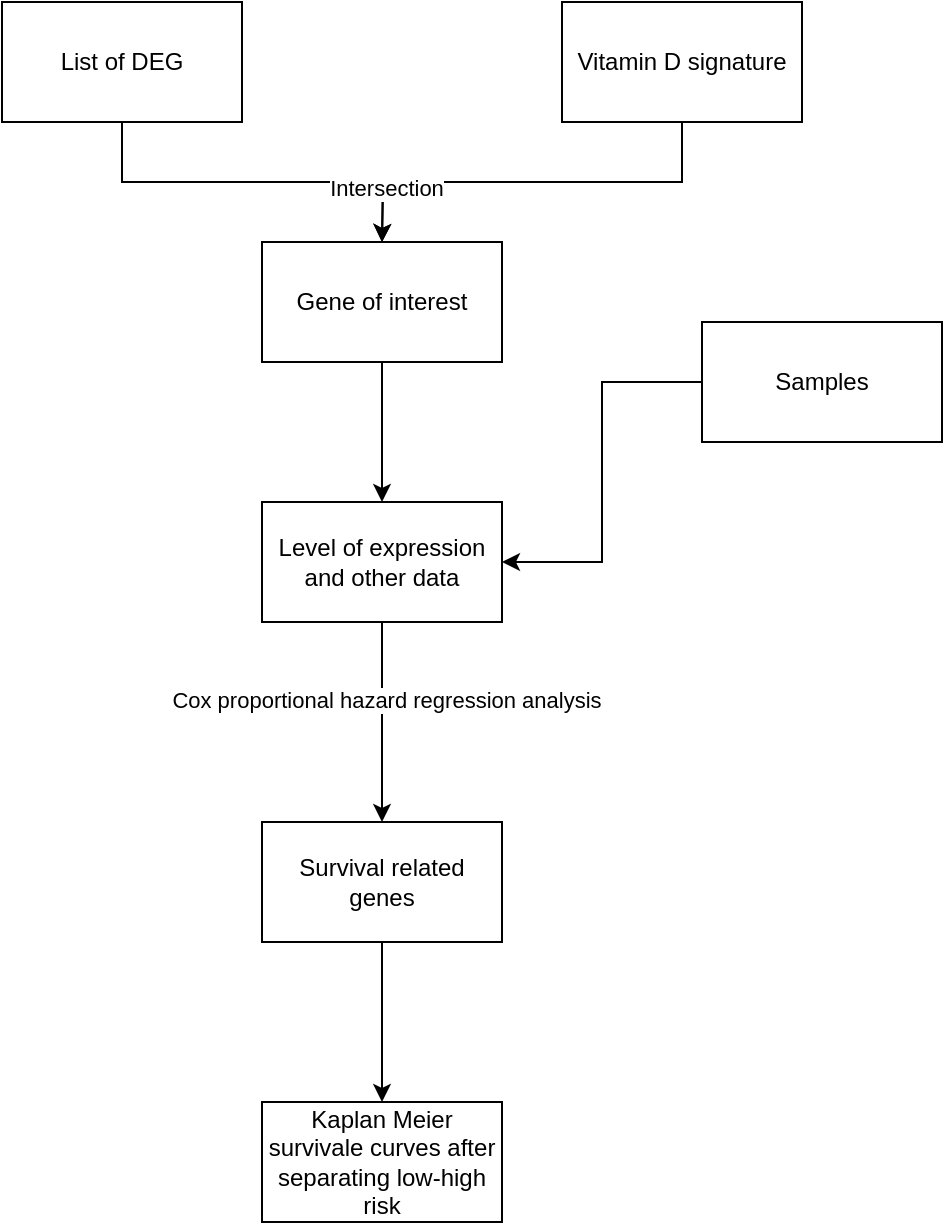 <mxfile version="15.4.0" type="device"><diagram id="vDx-caHwlmbPczKf0Np_" name="Page-1"><mxGraphModel dx="1408" dy="866" grid="1" gridSize="10" guides="1" tooltips="1" connect="1" arrows="1" fold="1" page="1" pageScale="1" pageWidth="827" pageHeight="1169" math="0" shadow="0"><root><mxCell id="0"/><mxCell id="1" parent="0"/><mxCell id="waSX7j9aro9e7fVMWoWR-3" style="edgeStyle=orthogonalEdgeStyle;rounded=0;orthogonalLoop=1;jettySize=auto;html=1;exitX=0.5;exitY=1;exitDx=0;exitDy=0;" edge="1" parent="1" source="waSX7j9aro9e7fVMWoWR-1"><mxGeometry relative="1" as="geometry"><mxPoint x="270" y="160" as="targetPoint"/></mxGeometry></mxCell><mxCell id="waSX7j9aro9e7fVMWoWR-1" value="List of DEG" style="rounded=0;whiteSpace=wrap;html=1;" vertex="1" parent="1"><mxGeometry x="80" y="40" width="120" height="60" as="geometry"/></mxCell><mxCell id="waSX7j9aro9e7fVMWoWR-4" style="edgeStyle=orthogonalEdgeStyle;rounded=0;orthogonalLoop=1;jettySize=auto;html=1;exitX=0.5;exitY=1;exitDx=0;exitDy=0;" edge="1" parent="1" source="waSX7j9aro9e7fVMWoWR-2"><mxGeometry relative="1" as="geometry"><mxPoint x="270" y="160" as="targetPoint"/></mxGeometry></mxCell><mxCell id="waSX7j9aro9e7fVMWoWR-6" value="Intersection" style="edgeLabel;html=1;align=center;verticalAlign=middle;resizable=0;points=[];" vertex="1" connectable="0" parent="waSX7j9aro9e7fVMWoWR-4"><mxGeometry x="0.743" y="1" relative="1" as="geometry"><mxPoint as="offset"/></mxGeometry></mxCell><mxCell id="waSX7j9aro9e7fVMWoWR-2" value="Vitamin D signature" style="rounded=0;whiteSpace=wrap;html=1;" vertex="1" parent="1"><mxGeometry x="360" y="40" width="120" height="60" as="geometry"/></mxCell><mxCell id="waSX7j9aro9e7fVMWoWR-10" style="edgeStyle=orthogonalEdgeStyle;rounded=0;orthogonalLoop=1;jettySize=auto;html=1;exitX=0.5;exitY=1;exitDx=0;exitDy=0;entryX=0.5;entryY=0;entryDx=0;entryDy=0;" edge="1" parent="1" source="waSX7j9aro9e7fVMWoWR-5" target="waSX7j9aro9e7fVMWoWR-9"><mxGeometry relative="1" as="geometry"/></mxCell><mxCell id="waSX7j9aro9e7fVMWoWR-5" value="Gene of interest" style="rounded=0;whiteSpace=wrap;html=1;" vertex="1" parent="1"><mxGeometry x="210" y="160" width="120" height="60" as="geometry"/></mxCell><mxCell id="waSX7j9aro9e7fVMWoWR-8" style="edgeStyle=orthogonalEdgeStyle;rounded=0;orthogonalLoop=1;jettySize=auto;html=1;entryX=1;entryY=0.5;entryDx=0;entryDy=0;" edge="1" parent="1" source="waSX7j9aro9e7fVMWoWR-7" target="waSX7j9aro9e7fVMWoWR-9"><mxGeometry relative="1" as="geometry"><mxPoint x="370" y="320" as="targetPoint"/></mxGeometry></mxCell><mxCell id="waSX7j9aro9e7fVMWoWR-7" value="Samples" style="rounded=0;whiteSpace=wrap;html=1;" vertex="1" parent="1"><mxGeometry x="430" y="200" width="120" height="60" as="geometry"/></mxCell><mxCell id="waSX7j9aro9e7fVMWoWR-11" style="edgeStyle=orthogonalEdgeStyle;rounded=0;orthogonalLoop=1;jettySize=auto;html=1;" edge="1" parent="1" source="waSX7j9aro9e7fVMWoWR-9"><mxGeometry relative="1" as="geometry"><mxPoint x="270" y="450" as="targetPoint"/><Array as="points"><mxPoint x="270" y="400"/><mxPoint x="270" y="400"/></Array></mxGeometry></mxCell><mxCell id="waSX7j9aro9e7fVMWoWR-13" value="Cox proportional hazard regression analysis" style="edgeLabel;html=1;align=center;verticalAlign=middle;resizable=0;points=[];" vertex="1" connectable="0" parent="waSX7j9aro9e7fVMWoWR-11"><mxGeometry x="-0.22" y="2" relative="1" as="geometry"><mxPoint as="offset"/></mxGeometry></mxCell><mxCell id="waSX7j9aro9e7fVMWoWR-9" value="Level of expression and other data" style="rounded=0;whiteSpace=wrap;html=1;" vertex="1" parent="1"><mxGeometry x="210" y="290" width="120" height="60" as="geometry"/></mxCell><mxCell id="waSX7j9aro9e7fVMWoWR-15" value="" style="edgeStyle=orthogonalEdgeStyle;rounded=0;orthogonalLoop=1;jettySize=auto;html=1;" edge="1" parent="1" source="waSX7j9aro9e7fVMWoWR-12" target="waSX7j9aro9e7fVMWoWR-14"><mxGeometry relative="1" as="geometry"/></mxCell><mxCell id="waSX7j9aro9e7fVMWoWR-12" value="Survival related genes" style="rounded=0;whiteSpace=wrap;html=1;" vertex="1" parent="1"><mxGeometry x="210" y="450" width="120" height="60" as="geometry"/></mxCell><mxCell id="waSX7j9aro9e7fVMWoWR-14" value="Kaplan Meier survivale curves after separating low-high risk" style="whiteSpace=wrap;html=1;rounded=0;" vertex="1" parent="1"><mxGeometry x="210" y="590" width="120" height="60" as="geometry"/></mxCell></root></mxGraphModel></diagram></mxfile>